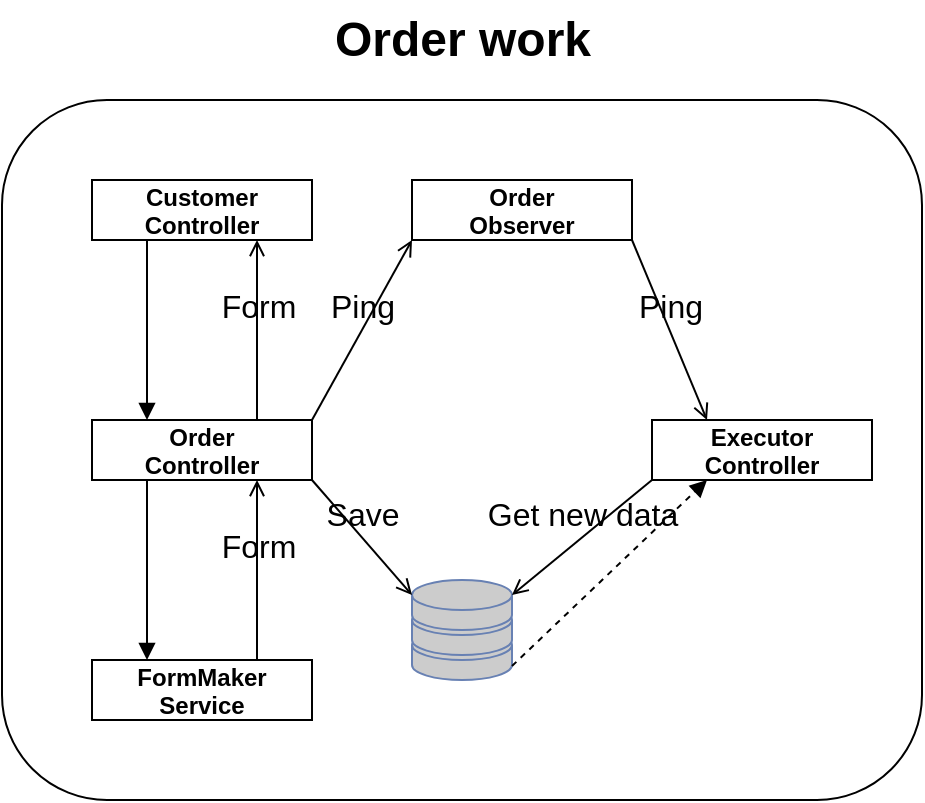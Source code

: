 <mxfile>
    <diagram name="Page-1" id="6rVkB3rfZjAd5fAnftvA">
        <mxGraphModel dx="1103" dy="797" grid="1" gridSize="10" guides="1" tooltips="1" connect="1" arrows="1" fold="1" page="1" pageScale="1" pageWidth="850" pageHeight="1100" math="0" shadow="0">
            <root>
                <mxCell id="0"/>
                <mxCell id="1" parent="0"/>
                <mxCell id="36" value="" style="rounded=1;whiteSpace=wrap;html=1;fontSize=16;fillColor=none;" vertex="1" parent="1">
                    <mxGeometry x="155" y="360" width="460" height="350" as="geometry"/>
                </mxCell>
                <mxCell id="16" value="Customer&#10;Controller" style="fontStyle=1;" vertex="1" parent="1">
                    <mxGeometry x="200" y="400" width="110" height="30" as="geometry"/>
                </mxCell>
                <mxCell id="17" value="Order&#10;Controller" style="fontStyle=1;" vertex="1" parent="1">
                    <mxGeometry x="200" y="520" width="110" height="30" as="geometry"/>
                </mxCell>
                <mxCell id="18" value="Executor&#10;Controller" style="fontStyle=1;" vertex="1" parent="1">
                    <mxGeometry x="480" y="520" width="110" height="30" as="geometry"/>
                </mxCell>
                <mxCell id="19" value="" style="html=1;verticalAlign=bottom;labelBackgroundColor=none;endArrow=block;endFill=1;exitX=0.25;exitY=1;exitDx=0;exitDy=0;entryX=0.25;entryY=0;entryDx=0;entryDy=0;" edge="1" parent="1" source="16" target="17">
                    <mxGeometry width="160" relative="1" as="geometry">
                        <mxPoint x="340" y="500" as="sourcePoint"/>
                        <mxPoint x="500" y="500" as="targetPoint"/>
                    </mxGeometry>
                </mxCell>
                <mxCell id="20" value="" style="fontColor=#0066CC;verticalAlign=top;verticalLabelPosition=bottom;labelPosition=center;align=center;html=1;outlineConnect=0;fillColor=#CCCCCC;strokeColor=#6881B3;gradientColor=none;gradientDirection=north;strokeWidth=2;shape=mxgraph.networks.storage;" vertex="1" parent="1">
                    <mxGeometry x="360" y="600" width="50" height="50" as="geometry"/>
                </mxCell>
                <mxCell id="21" value="&lt;font style=&quot;font-size: 16px;&quot;&gt;Save&lt;/font&gt;" style="html=1;verticalAlign=bottom;labelBackgroundColor=none;endArrow=open;endFill=0;exitX=1;exitY=1;exitDx=0;exitDy=0;entryX=0;entryY=0.15;entryDx=0;entryDy=0;entryPerimeter=0;" edge="1" parent="1" source="17" target="20">
                    <mxGeometry width="160" relative="1" as="geometry">
                        <mxPoint x="340" y="500" as="sourcePoint"/>
                        <mxPoint x="500" y="500" as="targetPoint"/>
                    </mxGeometry>
                </mxCell>
                <mxCell id="22" value="" style="html=1;verticalAlign=bottom;labelBackgroundColor=none;endArrow=block;endFill=1;fontSize=16;exitX=0.25;exitY=1;exitDx=0;exitDy=0;entryX=0.25;entryY=0;entryDx=0;entryDy=0;" edge="1" parent="1" source="17" target="23">
                    <mxGeometry width="160" relative="1" as="geometry">
                        <mxPoint x="340" y="490" as="sourcePoint"/>
                        <mxPoint x="230" y="680" as="targetPoint"/>
                    </mxGeometry>
                </mxCell>
                <mxCell id="23" value="FormMaker&#10;Service" style="fontStyle=1;" vertex="1" parent="1">
                    <mxGeometry x="200" y="640" width="110" height="30" as="geometry"/>
                </mxCell>
                <mxCell id="24" value="&lt;font style=&quot;font-size: 16px;&quot;&gt;Form&lt;/font&gt;" style="html=1;verticalAlign=bottom;labelBackgroundColor=none;endArrow=open;endFill=0;exitX=0.75;exitY=0;exitDx=0;exitDy=0;entryX=0.75;entryY=1;entryDx=0;entryDy=0;" edge="1" parent="1" source="23" target="17">
                    <mxGeometry width="160" relative="1" as="geometry">
                        <mxPoint x="320" y="560" as="sourcePoint"/>
                        <mxPoint x="390" y="647.5" as="targetPoint"/>
                    </mxGeometry>
                </mxCell>
                <mxCell id="25" value="&lt;font style=&quot;font-size: 16px;&quot;&gt;Form&lt;/font&gt;" style="html=1;verticalAlign=bottom;labelBackgroundColor=none;endArrow=open;endFill=0;exitX=0.75;exitY=0;exitDx=0;exitDy=0;entryX=0.75;entryY=1;entryDx=0;entryDy=0;" edge="1" parent="1" source="17" target="16">
                    <mxGeometry width="160" relative="1" as="geometry">
                        <mxPoint x="292.5" y="690" as="sourcePoint"/>
                        <mxPoint x="292.5" y="560" as="targetPoint"/>
                    </mxGeometry>
                </mxCell>
                <mxCell id="27" value="Order&#10;Observer" style="fontStyle=1;" vertex="1" parent="1">
                    <mxGeometry x="360" y="400" width="110" height="30" as="geometry"/>
                </mxCell>
                <mxCell id="28" value="&lt;font style=&quot;font-size: 16px;&quot;&gt;Ping&lt;/font&gt;" style="html=1;verticalAlign=bottom;labelBackgroundColor=none;endArrow=open;endFill=0;exitX=1;exitY=0;exitDx=0;exitDy=0;entryX=0;entryY=1;entryDx=0;entryDy=0;" edge="1" parent="1" source="17" target="27">
                    <mxGeometry x="-0.002" width="160" relative="1" as="geometry">
                        <mxPoint x="320" y="560" as="sourcePoint"/>
                        <mxPoint x="390" y="647.5" as="targetPoint"/>
                        <mxPoint as="offset"/>
                    </mxGeometry>
                </mxCell>
                <mxCell id="29" value="&lt;font style=&quot;font-size: 16px;&quot;&gt;Ping&lt;/font&gt;" style="html=1;verticalAlign=bottom;labelBackgroundColor=none;endArrow=open;endFill=0;exitX=1;exitY=1;exitDx=0;exitDy=0;entryX=0.25;entryY=0;entryDx=0;entryDy=0;" edge="1" parent="1" source="27" target="18">
                    <mxGeometry x="-0.002" width="160" relative="1" as="geometry">
                        <mxPoint x="320" y="530" as="sourcePoint"/>
                        <mxPoint x="410" y="360" as="targetPoint"/>
                        <mxPoint as="offset"/>
                    </mxGeometry>
                </mxCell>
                <mxCell id="31" value="&lt;font style=&quot;font-size: 16px;&quot;&gt;Get new data&lt;/font&gt;" style="html=1;verticalAlign=bottom;labelBackgroundColor=none;endArrow=open;endFill=0;exitX=0;exitY=1;exitDx=0;exitDy=0;entryX=1;entryY=0.15;entryDx=0;entryDy=0;entryPerimeter=0;" edge="1" parent="1" source="18" target="20">
                    <mxGeometry x="-0.002" width="160" relative="1" as="geometry">
                        <mxPoint x="520" y="360" as="sourcePoint"/>
                        <mxPoint x="557.5" y="530" as="targetPoint"/>
                        <mxPoint as="offset"/>
                    </mxGeometry>
                </mxCell>
                <mxCell id="32" value="" style="html=1;verticalAlign=bottom;labelBackgroundColor=none;endArrow=block;endFill=1;dashed=1;fontSize=16;exitX=1;exitY=0.86;exitDx=0;exitDy=0;exitPerimeter=0;entryX=0.25;entryY=1;entryDx=0;entryDy=0;" edge="1" parent="1" source="20" target="18">
                    <mxGeometry width="160" relative="1" as="geometry">
                        <mxPoint x="340" y="490" as="sourcePoint"/>
                        <mxPoint x="500" y="490" as="targetPoint"/>
                    </mxGeometry>
                </mxCell>
                <mxCell id="33" value="Order work" style="text;strokeColor=none;fillColor=none;html=1;fontSize=24;fontStyle=1;verticalAlign=middle;align=center;" vertex="1" parent="1">
                    <mxGeometry x="310" y="310" width="150" height="40" as="geometry"/>
                </mxCell>
            </root>
        </mxGraphModel>
    </diagram>
</mxfile>